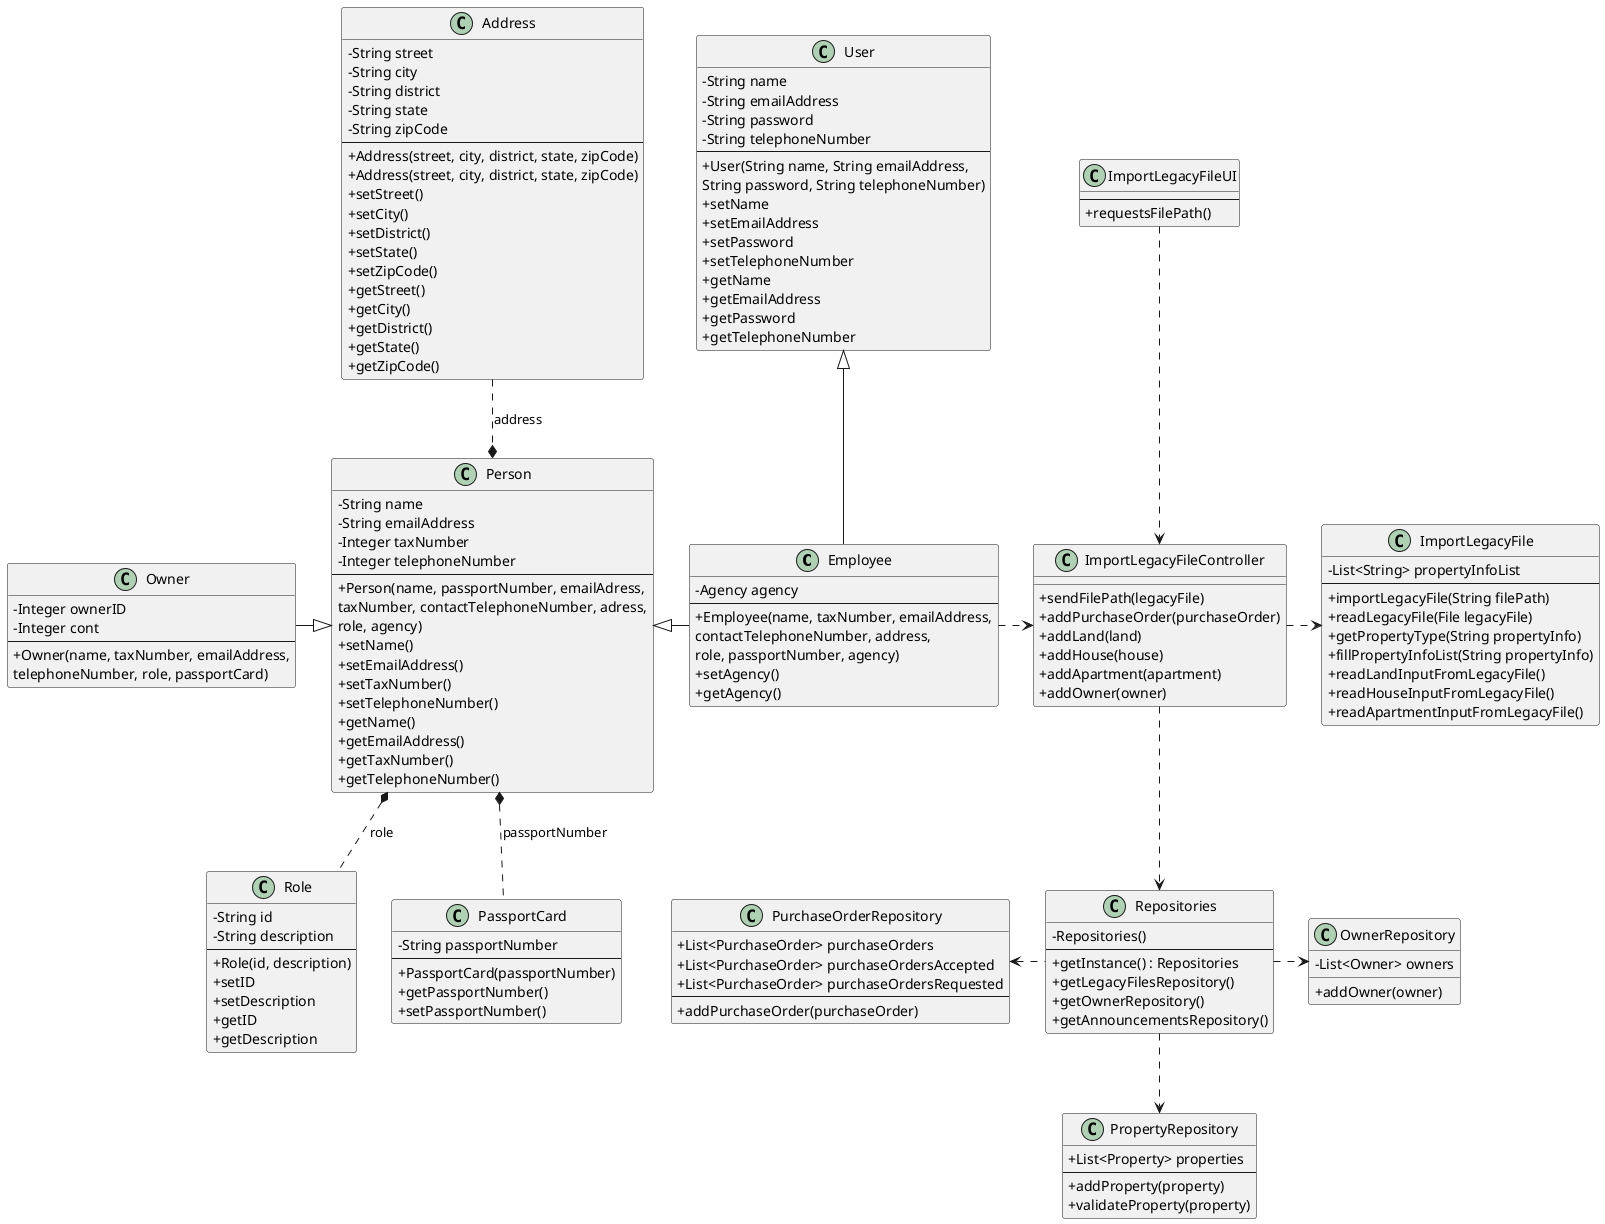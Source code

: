 @startuml
'skinparam monochrome true
skinparam packageStyle rectangle
skinparam shadowing false
skinparam linetype polyline
skinparam linetype orto

skinparam classAttributeIconSize 0

'left to right direction

class Employee {
    -Agency agency
    --
    +Employee(name, taxNumber, emailAddress,\ncontactTelephoneNumber, address,\nrole, passportNumber, agency)
    +setAgency()
    +getAgency()
}

class Role {
    -String id
    -String description
    --
    +Role(id, description)
    +setID
    +setDescription
    +getID
    +getDescription
}

class Address{
    -String street
    -String city
    -String district
    -String state
    -String zipCode
    --
    +Address(street, city, district, state, zipCode)
    +Address(street, city, district, state, zipCode)
    +setStreet()
    +setCity()
    +setDistrict()
    +setState()
    +setZipCode()
    +getStreet()
    +getCity()
    +getDistrict()
    +getState()
    +getZipCode()
}

class PassportCard{
    -String passportNumber
    --
    +PassportCard(passportNumber)
    +getPassportNumber()
    +setPassportNumber()
}

class Person{
    -String name
    -String emailAddress
    -Integer taxNumber
    -Integer telephoneNumber
    --
    +Person(name, passportNumber, emailAdress,\ntaxNumber, contactTelephoneNumber, adress,\nrole, agency)
    +setName()
    +setEmailAddress()
    +setTaxNumber()
    +setTelephoneNumber()
    +getName()
    +getEmailAddress()
    +getTaxNumber()
    +getTelephoneNumber()
}

class Repositories {
    - Repositories()
    --
    + getInstance() : Repositories
    + getLegacyFilesRepository()
    + getOwnerRepository()
    + getAnnouncementsRepository()
}

class OwnerRepository {
    -List<Owner> owners
    __
    +addOwner(owner)
}

class PurchaseOrderRepository {
    +List<PurchaseOrder> purchaseOrders
    +List<PurchaseOrder> purchaseOrdersAccepted
    +List<PurchaseOrder> purchaseOrdersRequested
    --
    +addPurchaseOrder(purchaseOrder)
    }

class ImportLegacyFile {
    -List<String> propertyInfoList
    --
    +importLegacyFile(String filePath)
    +readLegacyFile(File legacyFile)
    +getPropertyType(String propertyInfo)
    +fillPropertyInfoList(String propertyInfo)
    +readLandInputFromLegacyFile()
    +readHouseInputFromLegacyFile()
    +readApartmentInputFromLegacyFile()
}

class ImportLegacyFileController {
    +sendFilePath(legacyFile)
    +addPurchaseOrder(purchaseOrder)
    +addLand(land)
    +addHouse(house)
    +addApartment(apartment)
    +addOwner(owner)
}

class ImportLegacyFileUI {
    --
    +requestsFilePath()
}

class Owner {
    -Integer ownerID
    -Integer cont
    --
    +Owner(name, taxNumber, emailAddress,\ntelephoneNumber, role, passportCard)
}

class ImportLegacyFile {
}

class PropertyRepository {
    +List<Property> properties
    --
    +addProperty(property)
    +validateProperty(property)
}

class User {
    -String name
    -String emailAddress
    -String password
    -String telephoneNumber
    --
    +User(String name, String emailAddress,\nString password, String telephoneNumber)
    +setName
    +setEmailAddress
    +setPassword
    +setTelephoneNumber
    +getName
    +getEmailAddress
    +getPassword
    +getTelephoneNumber
}

ImportLegacyFile <.left ImportLegacyFileController
Employee --up|> User
Owner -|> Person
Person <|-right Employee
Person *.. Role : role
Person *.-up Address : address
Person *.. PassportCard : passportNumber
ImportLegacyFileUI -down.> ImportLegacyFileController
ImportLegacyFileController -down.> Repositories
Repositories -down.> PropertyRepository
Repositories -left.> PurchaseOrderRepository
Repositories -right.> OwnerRepository
Employee .> ImportLegacyFileController
@enduml